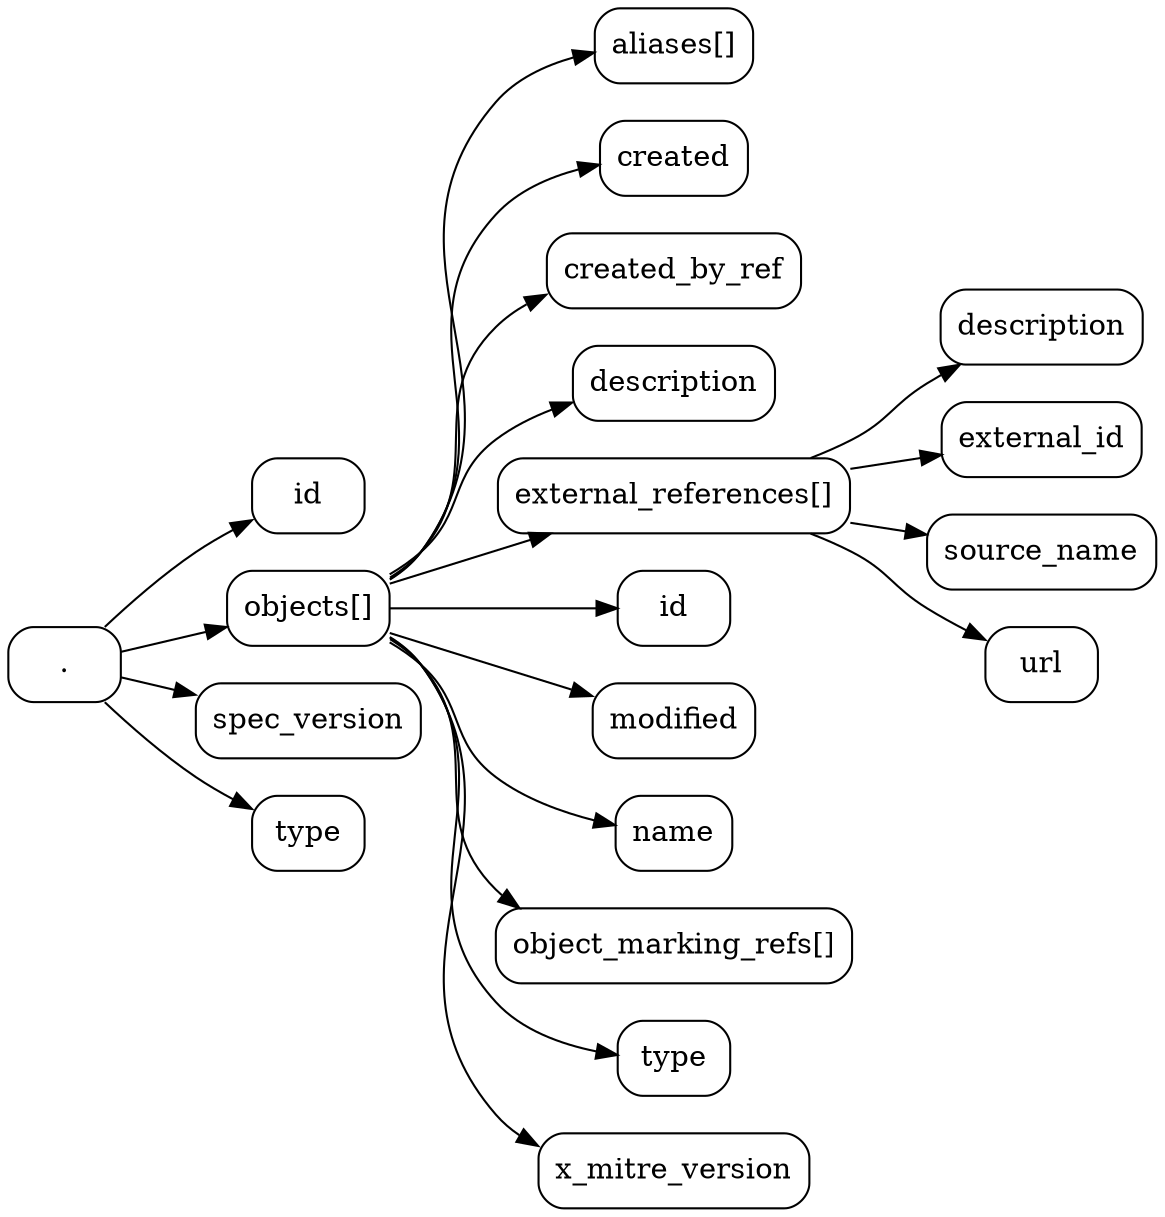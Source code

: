strict digraph  {
rankdir=LR;
id [shape=box, style=rounded];
"." [shape=box, style=rounded];
"objects[]" [shape=box, style=rounded];
"objects[].aliases[]" [label="aliases[]", shape=box, style=rounded];
"objects[].created" [label=created, shape=box, style=rounded];
"objects[].created_by_ref" [label=created_by_ref, shape=box, style=rounded];
"objects[].description" [label=description, shape=box, style=rounded];
"objects[].external_references[]" [label="external_references[]", shape=box, style=rounded];
"objects[].external_references[].description" [label=description, shape=box, style=rounded];
"objects[].external_references[].external_id" [label=external_id, shape=box, style=rounded];
"objects[].external_references[].source_name" [label=source_name, shape=box, style=rounded];
"objects[].external_references[].url" [label=url, shape=box, style=rounded];
"objects[].id" [label=id, shape=box, style=rounded];
"objects[].modified" [label=modified, shape=box, style=rounded];
"objects[].name" [label=name, shape=box, style=rounded];
"objects[].object_marking_refs[]" [label="object_marking_refs[]", shape=box, style=rounded];
"objects[].type" [label=type, shape=box, style=rounded];
"objects[].x_mitre_version" [label=x_mitre_version, shape=box, style=rounded];
spec_version [shape=box, style=rounded];
type [shape=box, style=rounded];
"." -> id;
"." -> "objects[]";
"." -> spec_version;
"." -> type;
"objects[]" -> "objects[].aliases[]";
"objects[]" -> "objects[].created";
"objects[]" -> "objects[].created_by_ref";
"objects[]" -> "objects[].description";
"objects[]" -> "objects[].external_references[]";
"objects[]" -> "objects[].id";
"objects[]" -> "objects[].modified";
"objects[]" -> "objects[].name";
"objects[]" -> "objects[].object_marking_refs[]";
"objects[]" -> "objects[].type";
"objects[]" -> "objects[].x_mitre_version";
"objects[].external_references[]" -> "objects[].external_references[].description";
"objects[].external_references[]" -> "objects[].external_references[].external_id";
"objects[].external_references[]" -> "objects[].external_references[].source_name";
"objects[].external_references[]" -> "objects[].external_references[].url";
}
